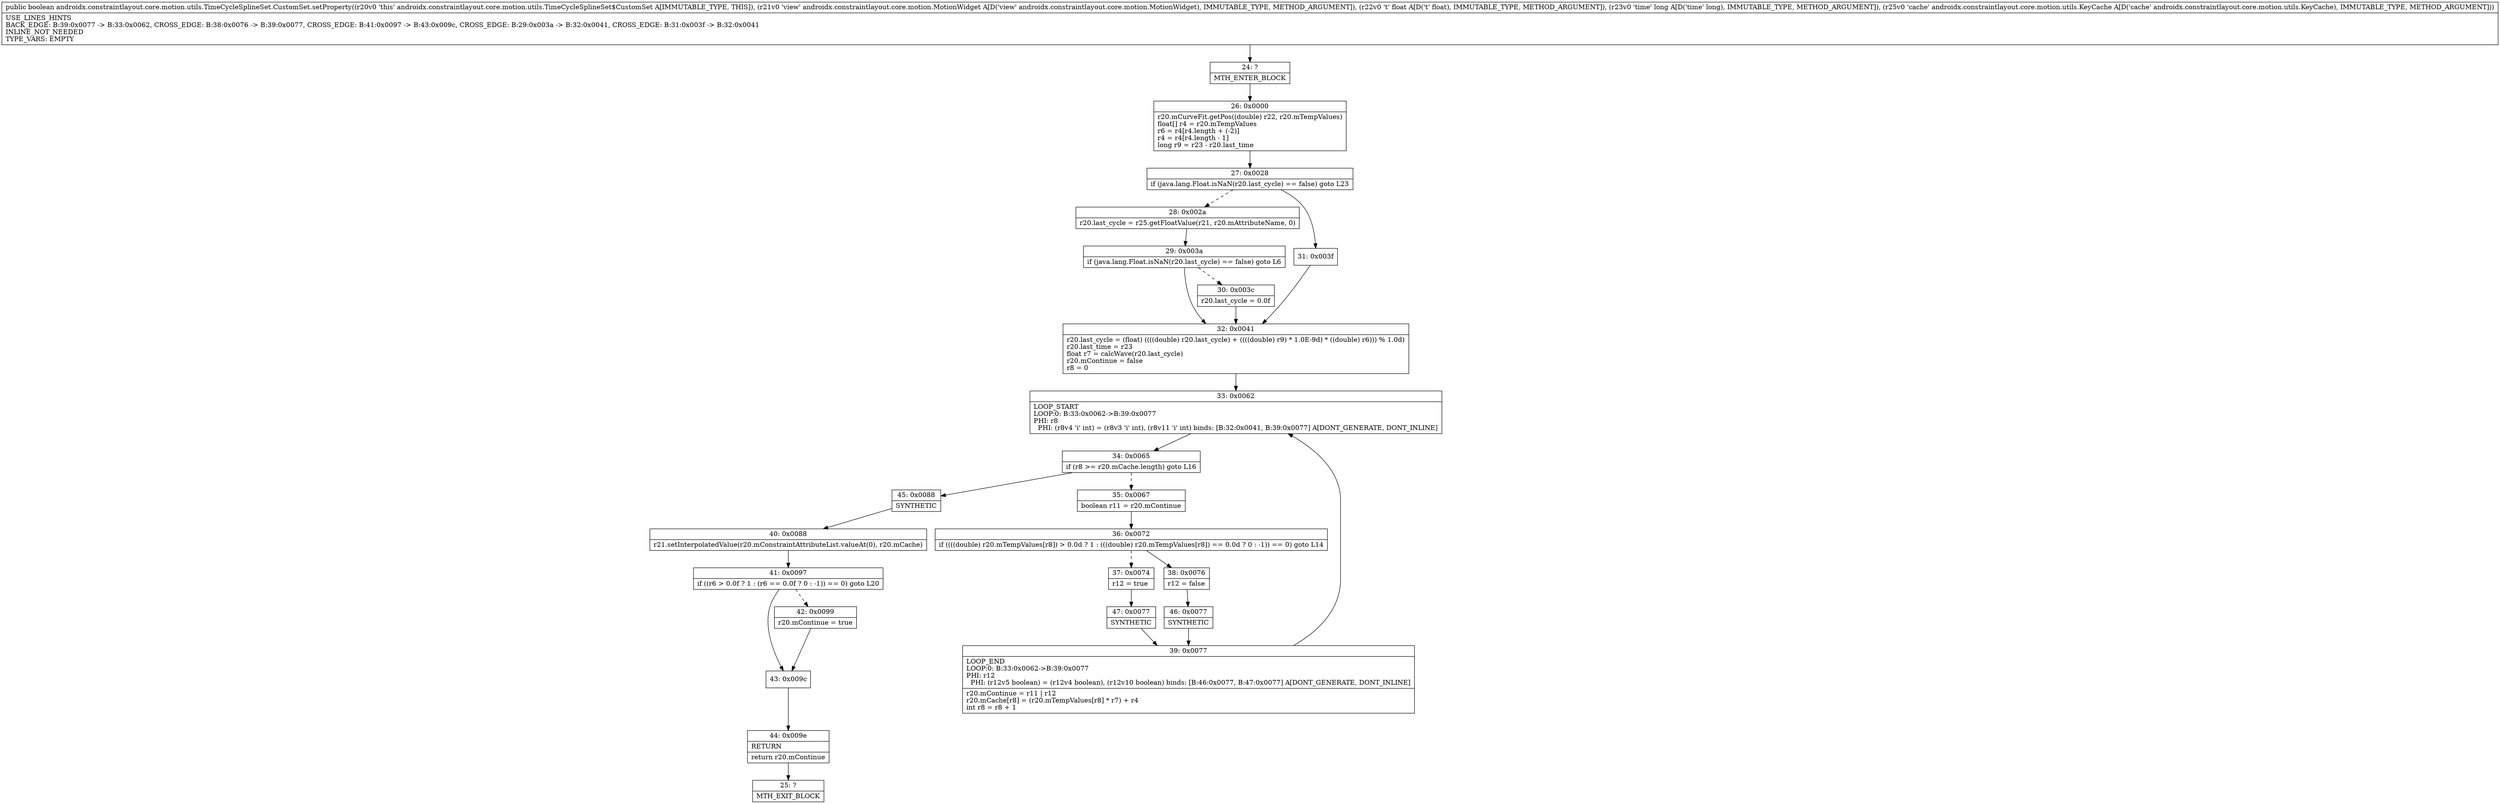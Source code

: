 digraph "CFG forandroidx.constraintlayout.core.motion.utils.TimeCycleSplineSet.CustomSet.setProperty(Landroidx\/constraintlayout\/core\/motion\/MotionWidget;FJLandroidx\/constraintlayout\/core\/motion\/utils\/KeyCache;)Z" {
Node_24 [shape=record,label="{24\:\ ?|MTH_ENTER_BLOCK\l}"];
Node_26 [shape=record,label="{26\:\ 0x0000|r20.mCurveFit.getPos((double) r22, r20.mTempValues)\lfloat[] r4 = r20.mTempValues\lr6 = r4[r4.length + (\-2)]\lr4 = r4[r4.length \- 1]\llong r9 = r23 \- r20.last_time\l}"];
Node_27 [shape=record,label="{27\:\ 0x0028|if (java.lang.Float.isNaN(r20.last_cycle) == false) goto L23\l}"];
Node_28 [shape=record,label="{28\:\ 0x002a|r20.last_cycle = r25.getFloatValue(r21, r20.mAttributeName, 0)\l}"];
Node_29 [shape=record,label="{29\:\ 0x003a|if (java.lang.Float.isNaN(r20.last_cycle) == false) goto L6\l}"];
Node_30 [shape=record,label="{30\:\ 0x003c|r20.last_cycle = 0.0f\l}"];
Node_32 [shape=record,label="{32\:\ 0x0041|r20.last_cycle = (float) ((((double) r20.last_cycle) + ((((double) r9) * 1.0E\-9d) * ((double) r6))) % 1.0d)\lr20.last_time = r23\lfloat r7 = calcWave(r20.last_cycle)\lr20.mContinue = false\lr8 = 0\l}"];
Node_33 [shape=record,label="{33\:\ 0x0062|LOOP_START\lLOOP:0: B:33:0x0062\-\>B:39:0x0077\lPHI: r8 \l  PHI: (r8v4 'i' int) = (r8v3 'i' int), (r8v11 'i' int) binds: [B:32:0x0041, B:39:0x0077] A[DONT_GENERATE, DONT_INLINE]\l}"];
Node_34 [shape=record,label="{34\:\ 0x0065|if (r8 \>= r20.mCache.length) goto L16\l}"];
Node_35 [shape=record,label="{35\:\ 0x0067|boolean r11 = r20.mContinue\l}"];
Node_36 [shape=record,label="{36\:\ 0x0072|if ((((double) r20.mTempValues[r8]) \> 0.0d ? 1 : (((double) r20.mTempValues[r8]) == 0.0d ? 0 : \-1)) == 0) goto L14\l}"];
Node_37 [shape=record,label="{37\:\ 0x0074|r12 = true\l}"];
Node_47 [shape=record,label="{47\:\ 0x0077|SYNTHETIC\l}"];
Node_39 [shape=record,label="{39\:\ 0x0077|LOOP_END\lLOOP:0: B:33:0x0062\-\>B:39:0x0077\lPHI: r12 \l  PHI: (r12v5 boolean) = (r12v4 boolean), (r12v10 boolean) binds: [B:46:0x0077, B:47:0x0077] A[DONT_GENERATE, DONT_INLINE]\l|r20.mContinue = r11 \| r12\lr20.mCache[r8] = (r20.mTempValues[r8] * r7) + r4\lint r8 = r8 + 1\l}"];
Node_38 [shape=record,label="{38\:\ 0x0076|r12 = false\l}"];
Node_46 [shape=record,label="{46\:\ 0x0077|SYNTHETIC\l}"];
Node_45 [shape=record,label="{45\:\ 0x0088|SYNTHETIC\l}"];
Node_40 [shape=record,label="{40\:\ 0x0088|r21.setInterpolatedValue(r20.mConstraintAttributeList.valueAt(0), r20.mCache)\l}"];
Node_41 [shape=record,label="{41\:\ 0x0097|if ((r6 \> 0.0f ? 1 : (r6 == 0.0f ? 0 : \-1)) == 0) goto L20\l}"];
Node_42 [shape=record,label="{42\:\ 0x0099|r20.mContinue = true\l}"];
Node_43 [shape=record,label="{43\:\ 0x009c}"];
Node_44 [shape=record,label="{44\:\ 0x009e|RETURN\l|return r20.mContinue\l}"];
Node_25 [shape=record,label="{25\:\ ?|MTH_EXIT_BLOCK\l}"];
Node_31 [shape=record,label="{31\:\ 0x003f}"];
MethodNode[shape=record,label="{public boolean androidx.constraintlayout.core.motion.utils.TimeCycleSplineSet.CustomSet.setProperty((r20v0 'this' androidx.constraintlayout.core.motion.utils.TimeCycleSplineSet$CustomSet A[IMMUTABLE_TYPE, THIS]), (r21v0 'view' androidx.constraintlayout.core.motion.MotionWidget A[D('view' androidx.constraintlayout.core.motion.MotionWidget), IMMUTABLE_TYPE, METHOD_ARGUMENT]), (r22v0 't' float A[D('t' float), IMMUTABLE_TYPE, METHOD_ARGUMENT]), (r23v0 'time' long A[D('time' long), IMMUTABLE_TYPE, METHOD_ARGUMENT]), (r25v0 'cache' androidx.constraintlayout.core.motion.utils.KeyCache A[D('cache' androidx.constraintlayout.core.motion.utils.KeyCache), IMMUTABLE_TYPE, METHOD_ARGUMENT]))  | USE_LINES_HINTS\lBACK_EDGE: B:39:0x0077 \-\> B:33:0x0062, CROSS_EDGE: B:38:0x0076 \-\> B:39:0x0077, CROSS_EDGE: B:41:0x0097 \-\> B:43:0x009c, CROSS_EDGE: B:29:0x003a \-\> B:32:0x0041, CROSS_EDGE: B:31:0x003f \-\> B:32:0x0041\lINLINE_NOT_NEEDED\lTYPE_VARS: EMPTY\l}"];
MethodNode -> Node_24;Node_24 -> Node_26;
Node_26 -> Node_27;
Node_27 -> Node_28[style=dashed];
Node_27 -> Node_31;
Node_28 -> Node_29;
Node_29 -> Node_30[style=dashed];
Node_29 -> Node_32;
Node_30 -> Node_32;
Node_32 -> Node_33;
Node_33 -> Node_34;
Node_34 -> Node_35[style=dashed];
Node_34 -> Node_45;
Node_35 -> Node_36;
Node_36 -> Node_37[style=dashed];
Node_36 -> Node_38;
Node_37 -> Node_47;
Node_47 -> Node_39;
Node_39 -> Node_33;
Node_38 -> Node_46;
Node_46 -> Node_39;
Node_45 -> Node_40;
Node_40 -> Node_41;
Node_41 -> Node_42[style=dashed];
Node_41 -> Node_43;
Node_42 -> Node_43;
Node_43 -> Node_44;
Node_44 -> Node_25;
Node_31 -> Node_32;
}

